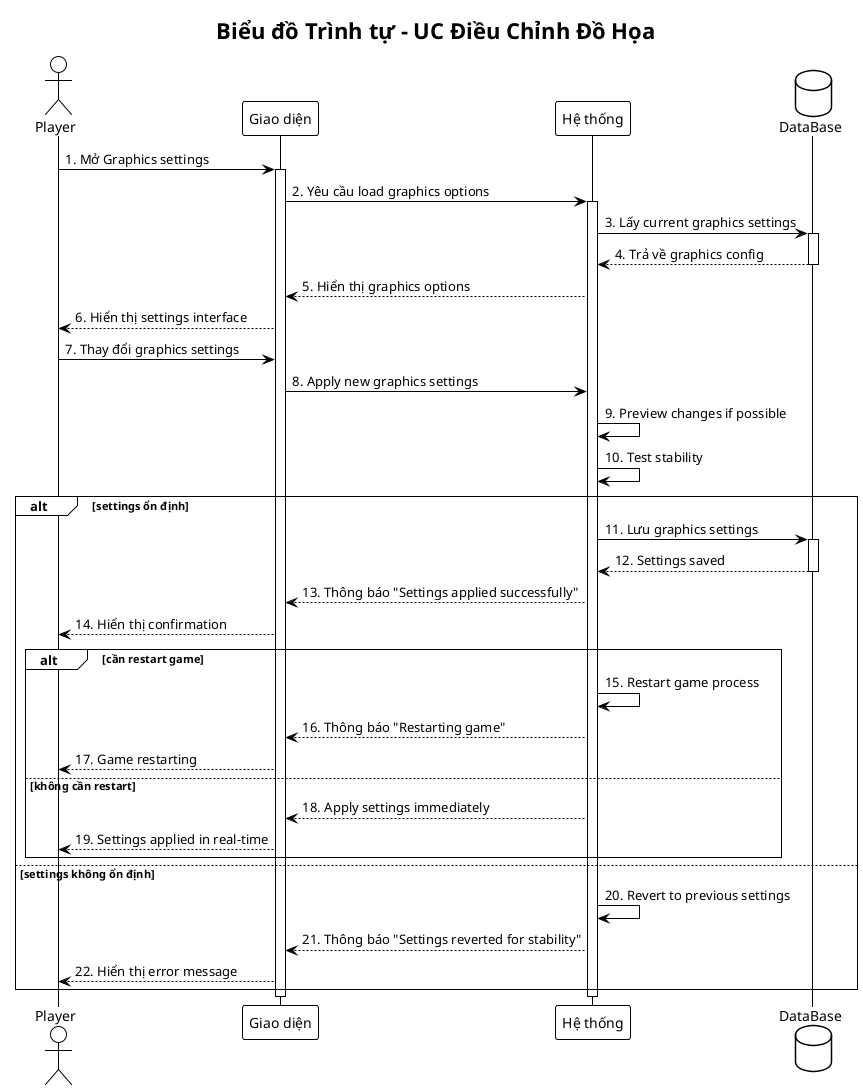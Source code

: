 @startuml Sequence_UC3_Dieu_Chinh_Do_Hoa
!theme plain

title Biểu đồ Trình tự - UC Điều Chỉnh Đồ Họa

actor Player
participant "Giao diện" as UI
participant "Hệ thống" as System
database "DataBase" as DB

Player -> UI: 1. Mở Graphics settings
activate UI
UI -> System: 2. Yêu cầu load graphics options
activate System

System -> DB: 3. Lấy current graphics settings
activate DB
DB --> System: 4. Trả về graphics config
deactivate DB

System --> UI: 5. Hiển thị graphics options
UI --> Player: 6. Hiển thị settings interface

Player -> UI: 7. Thay đổi graphics settings
UI -> System: 8. Apply new graphics settings

System -> System: 9. Preview changes if possible
System -> System: 10. Test stability

alt settings ổn định
    System -> DB: 11. Lưu graphics settings
    activate DB
    DB --> System: 12. Settings saved
    deactivate DB
    
    System --> UI: 13. Thông báo "Settings applied successfully"
    UI --> Player: 14. Hiển thị confirmation
    
    alt cần restart game
        System -> System: 15. Restart game process
        System --> UI: 16. Thông báo "Restarting game"
        UI --> Player: 17. Game restarting
        
    else không cần restart
        System --> UI: 18. Apply settings immediately
        UI --> Player: 19. Settings applied in real-time
    end
    
else settings không ổn định
    System -> System: 20. Revert to previous settings
    System --> UI: 21. Thông báo "Settings reverted for stability"
    UI --> Player: 22. Hiển thị error message
end

deactivate System
deactivate UI

@enduml
